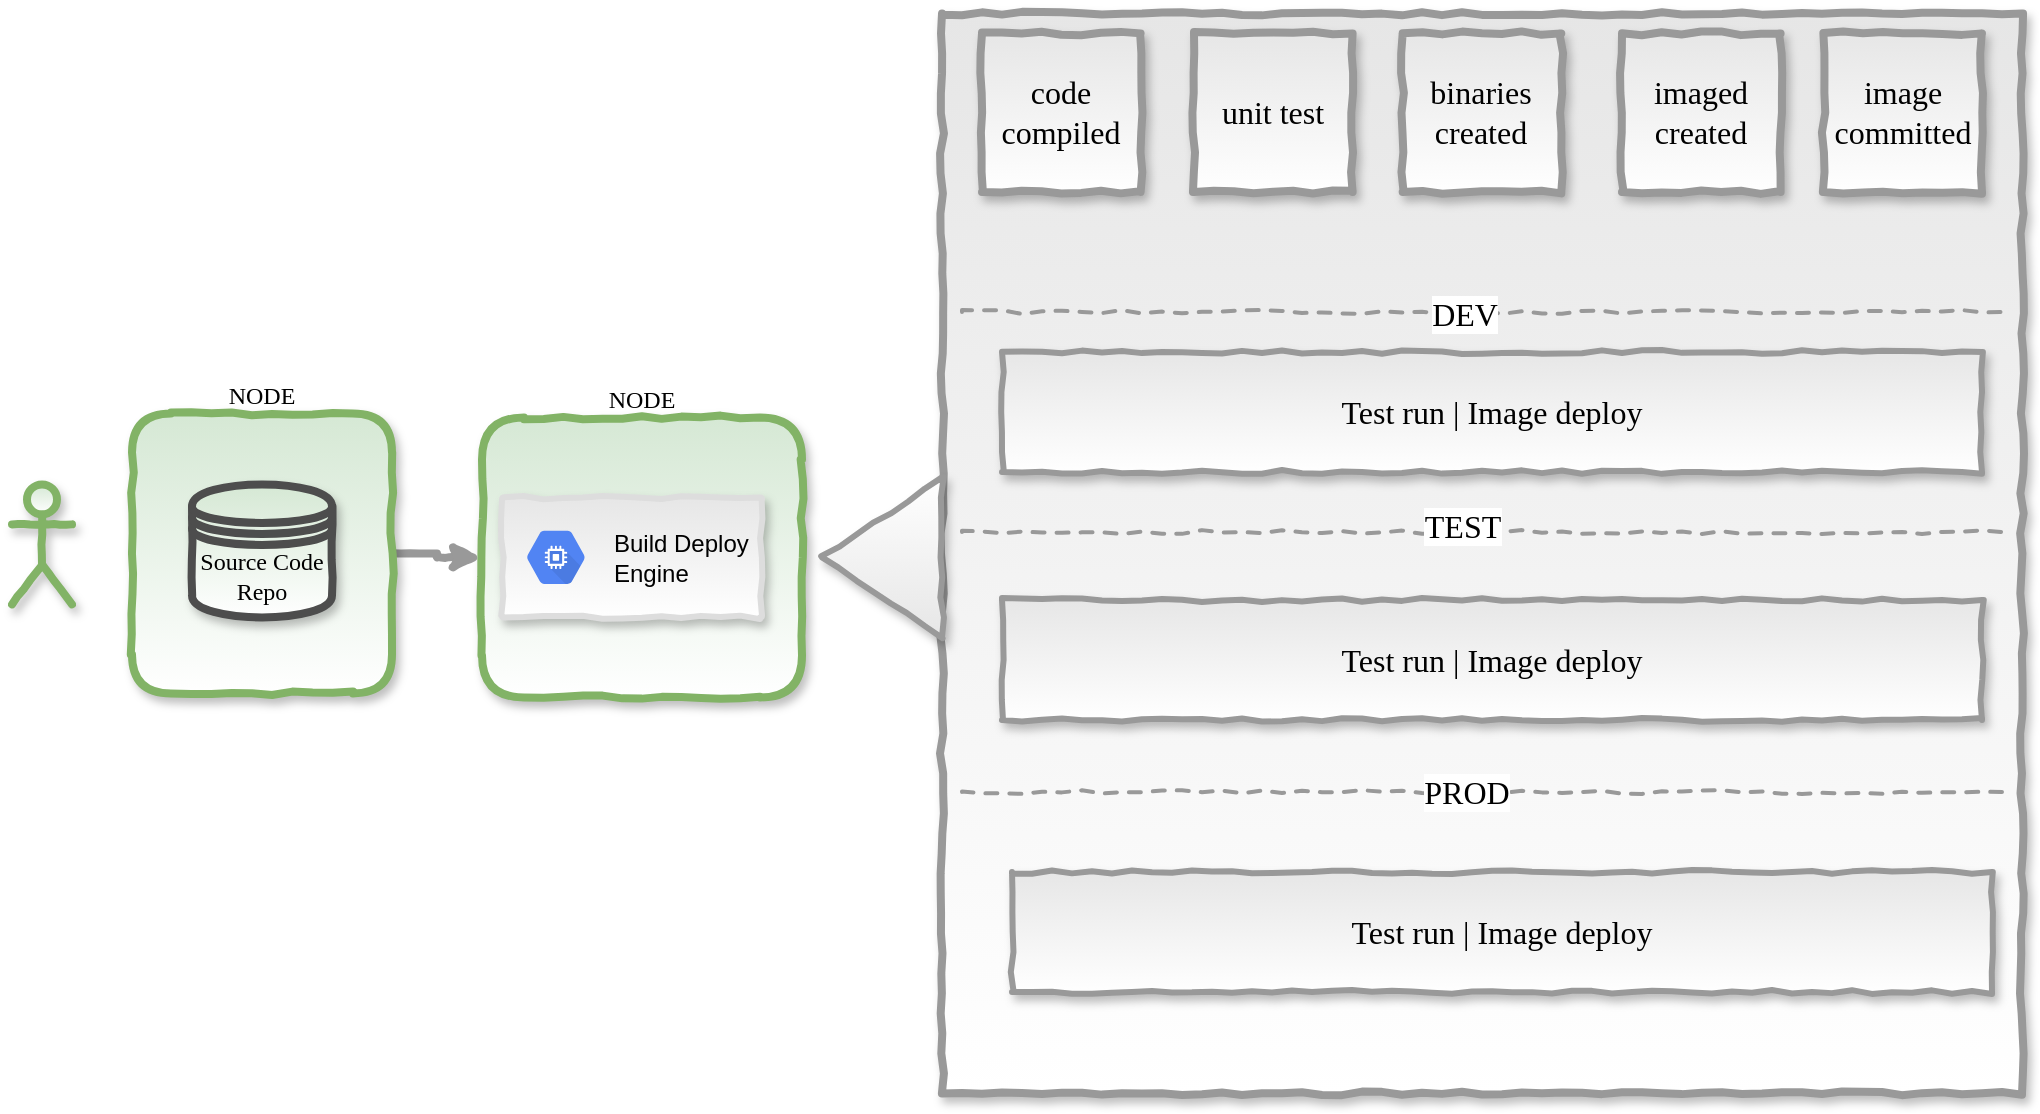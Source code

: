 <mxfile version="13.0.3" type="device"><diagram id="nBsvL0mVj7PPd3rJMNTm" name="Page-1"><mxGraphModel dx="1663" dy="988" grid="1" gridSize="10" guides="1" tooltips="1" connect="1" arrows="1" fold="1" page="1" pageScale="1" pageWidth="1169" pageHeight="827" math="0" shadow="0"><root><mxCell id="0"/><mxCell id="1" parent="0"/><mxCell id="Ed3vPY_zM1j9AQyNxtAx-94" value="NODE&lt;br&gt;" style="rounded=1;whiteSpace=wrap;html=1;shadow=1;comic=1;strokeWidth=4;fillColor=#d5e8d4;strokeColor=#82b366;gradientColor=#ffffff;glass=0;labelPosition=center;verticalLabelPosition=top;align=center;verticalAlign=bottom;fontFamily=Comic Sans MS;" vertex="1" parent="1"><mxGeometry x="320" y="322.69" width="160" height="140" as="geometry"/></mxCell><mxCell id="Ed3vPY_zM1j9AQyNxtAx-60" value="" style="whiteSpace=wrap;html=1;aspect=fixed;rounded=0;shadow=1;glass=0;comic=1;strokeColor=#999999;strokeWidth=4;fillColor=#E6E6E6;gradientColor=#ffffff;fontFamily=Comic Sans MS;fontSize=16;" vertex="1" parent="1"><mxGeometry x="550" y="120.69" width="540" height="540" as="geometry"/></mxCell><mxCell id="Ed3vPY_zM1j9AQyNxtAx-98" style="edgeStyle=orthogonalEdgeStyle;rounded=0;comic=1;orthogonalLoop=1;jettySize=auto;html=1;exitX=1;exitY=0.5;exitDx=0;exitDy=0;entryX=0;entryY=0.5;entryDx=0;entryDy=0;shadow=0;strokeColor=#999999;strokeWidth=4;fontFamily=Comic Sans MS;" edge="1" parent="1" source="WRZq7lGIk_KWCoeFubTh-47" target="Ed3vPY_zM1j9AQyNxtAx-94"><mxGeometry relative="1" as="geometry"/></mxCell><mxCell id="WRZq7lGIk_KWCoeFubTh-47" value="NODE&lt;br&gt;" style="rounded=1;whiteSpace=wrap;html=1;shadow=1;comic=1;strokeWidth=4;fillColor=#d5e8d4;strokeColor=#82b366;gradientColor=#ffffff;glass=0;labelPosition=center;verticalLabelPosition=top;align=center;verticalAlign=bottom;fontFamily=Comic Sans MS;" parent="1" vertex="1"><mxGeometry x="145" y="320.69" width="130" height="140" as="geometry"/></mxCell><mxCell id="WRZq7lGIk_KWCoeFubTh-45" value="Source Code &lt;br&gt;Repo" style="shape=datastore;whiteSpace=wrap;html=1;rounded=1;shadow=1;glass=0;comic=1;strokeColor=#4D4D4D;strokeWidth=4;fillColor=#d5e8d4;gradientColor=#ffffff;fontFamily=Comic Sans MS;rotation=0;align=center;" parent="1" vertex="1"><mxGeometry x="175" y="356.19" width="70" height="66.5" as="geometry"/></mxCell><mxCell id="Ed3vPY_zM1j9AQyNxtAx-10" value="" style="shape=umlActor;verticalLabelPosition=bottom;labelBackgroundColor=#ffffff;verticalAlign=top;html=1;outlineConnect=0;rounded=1;shadow=1;glass=0;comic=1;strokeColor=#82b366;strokeWidth=4;fillColor=#d5e8d4;gradientColor=#ffffff;fontFamily=Comic Sans MS;" vertex="1" parent="1"><mxGeometry x="85" y="356.19" width="30" height="60" as="geometry"/></mxCell><mxCell id="Ed3vPY_zM1j9AQyNxtAx-66" value="" style="strokeColor=#dddddd;shadow=1;strokeWidth=3;rounded=1;absoluteArcSize=1;arcSize=2;glass=0;comic=1;fillColor=#E6E6E6;gradientColor=#ffffff;fontFamily=Comic Sans MS;html=1;" vertex="1" parent="1"><mxGeometry x="330" y="362.69" width="130" height="60" as="geometry"/></mxCell><mxCell id="Ed3vPY_zM1j9AQyNxtAx-67" value="&lt;font color=&quot;#000000&quot;&gt;Build Deploy&lt;br&gt;Engine&lt;/font&gt;" style="dashed=0;connectable=0;html=1;fillColor=#5184F3;strokeColor=none;shape=mxgraph.gcp2.hexIcon;prIcon=compute_engine;part=1;labelPosition=right;verticalLabelPosition=middle;align=left;verticalAlign=middle;spacingLeft=5;fontColor=#999999;fontSize=12;" vertex="1" parent="Ed3vPY_zM1j9AQyNxtAx-66"><mxGeometry y="0.5" width="44" height="39" relative="1" as="geometry"><mxPoint x="5" y="-19.5" as="offset"/></mxGeometry></mxCell><mxCell id="Ed3vPY_zM1j9AQyNxtAx-68" value="code compiled" style="whiteSpace=wrap;html=1;aspect=fixed;rounded=0;shadow=1;glass=0;comic=1;strokeColor=#999999;strokeWidth=4;fillColor=#E6E6E6;gradientColor=#ffffff;fontFamily=Comic Sans MS;fontSize=16;" vertex="1" parent="1"><mxGeometry x="570" y="130.69" width="79.31" height="79.31" as="geometry"/></mxCell><mxCell id="Ed3vPY_zM1j9AQyNxtAx-69" value="unit test" style="whiteSpace=wrap;html=1;aspect=fixed;rounded=0;shadow=1;glass=0;comic=1;strokeColor=#999999;strokeWidth=4;fillColor=#E6E6E6;gradientColor=#ffffff;fontFamily=Comic Sans MS;fontSize=16;" vertex="1" parent="1"><mxGeometry x="676" y="130.69" width="79.31" height="79.31" as="geometry"/></mxCell><mxCell id="Ed3vPY_zM1j9AQyNxtAx-70" value="binaries created" style="whiteSpace=wrap;html=1;aspect=fixed;rounded=0;shadow=1;glass=0;comic=1;strokeColor=#999999;strokeWidth=4;fillColor=#E6E6E6;gradientColor=#ffffff;fontFamily=Comic Sans MS;fontSize=16;" vertex="1" parent="1"><mxGeometry x="780.34" y="130.69" width="79.31" height="79.31" as="geometry"/></mxCell><mxCell id="Ed3vPY_zM1j9AQyNxtAx-71" value="imaged created" style="whiteSpace=wrap;html=1;aspect=fixed;rounded=0;shadow=1;glass=0;comic=1;strokeColor=#999999;strokeWidth=4;fillColor=#E6E6E6;gradientColor=#ffffff;fontFamily=Comic Sans MS;fontSize=16;" vertex="1" parent="1"><mxGeometry x="890" y="130.69" width="79.31" height="79.31" as="geometry"/></mxCell><mxCell id="Ed3vPY_zM1j9AQyNxtAx-72" value="image committed" style="whiteSpace=wrap;html=1;aspect=fixed;rounded=0;shadow=1;glass=0;comic=1;strokeColor=#999999;strokeWidth=4;fillColor=#E6E6E6;gradientColor=#ffffff;fontFamily=Comic Sans MS;fontSize=16;" vertex="1" parent="1"><mxGeometry x="990.69" y="130.69" width="79.31" height="79.31" as="geometry"/></mxCell><mxCell id="Ed3vPY_zM1j9AQyNxtAx-76" value="" style="endArrow=none;dashed=1;html=1;strokeColor=#999999;strokeWidth=2;fontFamily=Comic Sans MS;comic=1;shadow=0;fontSize=16;" edge="1" parent="1"><mxGeometry width="50" height="50" relative="1" as="geometry"><mxPoint x="560" y="270" as="sourcePoint"/><mxPoint x="1080" y="270" as="targetPoint"/></mxGeometry></mxCell><mxCell id="Ed3vPY_zM1j9AQyNxtAx-79" value="DEV" style="edgeLabel;html=1;align=center;verticalAlign=middle;resizable=0;points=[];fontFamily=Comic Sans MS;fontSize=16;" vertex="1" connectable="0" parent="Ed3vPY_zM1j9AQyNxtAx-76"><mxGeometry x="-0.208" y="-1" relative="1" as="geometry"><mxPoint x="44.29" as="offset"/></mxGeometry></mxCell><mxCell id="Ed3vPY_zM1j9AQyNxtAx-77" value="" style="endArrow=none;dashed=1;html=1;strokeColor=#999999;strokeWidth=2;fontFamily=Comic Sans MS;comic=1;shadow=0;fontSize=16;" edge="1" parent="1"><mxGeometry width="50" height="50" relative="1" as="geometry"><mxPoint x="560" y="380" as="sourcePoint"/><mxPoint x="1080" y="380" as="targetPoint"/></mxGeometry></mxCell><mxCell id="Ed3vPY_zM1j9AQyNxtAx-80" value="TEST" style="edgeLabel;html=1;align=center;verticalAlign=middle;resizable=0;points=[];fontFamily=Comic Sans MS;fontSize=16;" vertex="1" connectable="0" parent="Ed3vPY_zM1j9AQyNxtAx-77"><mxGeometry x="-0.114" y="3" relative="1" as="geometry"><mxPoint x="19.71" as="offset"/></mxGeometry></mxCell><mxCell id="Ed3vPY_zM1j9AQyNxtAx-78" value="" style="endArrow=none;dashed=1;html=1;strokeColor=#999999;strokeWidth=2;fontFamily=Comic Sans MS;comic=1;shadow=0;fontSize=16;" edge="1" parent="1"><mxGeometry width="50" height="50" relative="1" as="geometry"><mxPoint x="560" y="510" as="sourcePoint"/><mxPoint x="1080" y="510" as="targetPoint"/></mxGeometry></mxCell><mxCell id="Ed3vPY_zM1j9AQyNxtAx-81" value="PROD" style="edgeLabel;html=1;align=center;verticalAlign=middle;resizable=0;points=[];fontFamily=Comic Sans MS;fontSize=16;" vertex="1" connectable="0" parent="Ed3vPY_zM1j9AQyNxtAx-78"><mxGeometry x="-0.033" relative="1" as="geometry"><mxPoint as="offset"/></mxGeometry></mxCell><mxCell id="Ed3vPY_zM1j9AQyNxtAx-83" value="Test run | Image deploy" style="rounded=0;whiteSpace=wrap;html=1;shadow=1;glass=0;comic=1;strokeColor=#999999;strokeWidth=3;fillColor=#E6E6E6;gradientColor=#ffffff;fontFamily=Comic Sans MS;fontSize=16;" vertex="1" parent="1"><mxGeometry x="580" y="290" width="490" height="60" as="geometry"/></mxCell><mxCell id="Ed3vPY_zM1j9AQyNxtAx-84" value="&lt;span style=&quot;font-size: 16px;&quot;&gt;Test run | Image deploy&lt;/span&gt;" style="rounded=0;whiteSpace=wrap;html=1;shadow=1;glass=0;comic=1;strokeColor=#999999;strokeWidth=3;fillColor=#E6E6E6;gradientColor=#ffffff;fontFamily=Comic Sans MS;fontSize=16;" vertex="1" parent="1"><mxGeometry x="580" y="414" width="490" height="60" as="geometry"/></mxCell><mxCell id="Ed3vPY_zM1j9AQyNxtAx-85" value="&lt;span style=&quot;font-size: 16px;&quot;&gt;Test run | Image deploy&lt;/span&gt;" style="rounded=0;whiteSpace=wrap;html=1;shadow=1;glass=0;comic=1;strokeColor=#999999;strokeWidth=3;fillColor=#E6E6E6;gradientColor=#ffffff;fontFamily=Comic Sans MS;fontSize=16;" vertex="1" parent="1"><mxGeometry x="585" y="550" width="490" height="60" as="geometry"/></mxCell><mxCell id="Ed3vPY_zM1j9AQyNxtAx-96" value="" style="triangle;whiteSpace=wrap;html=1;rounded=0;shadow=1;glass=0;comic=1;strokeColor=#999999;strokeWidth=3;fillColor=#E6E6E6;gradientColor=#ffffff;fontFamily=Comic Sans MS;rotation=-180;" vertex="1" parent="1"><mxGeometry x="490" y="352.69" width="60" height="80" as="geometry"/></mxCell></root></mxGraphModel></diagram></mxfile>